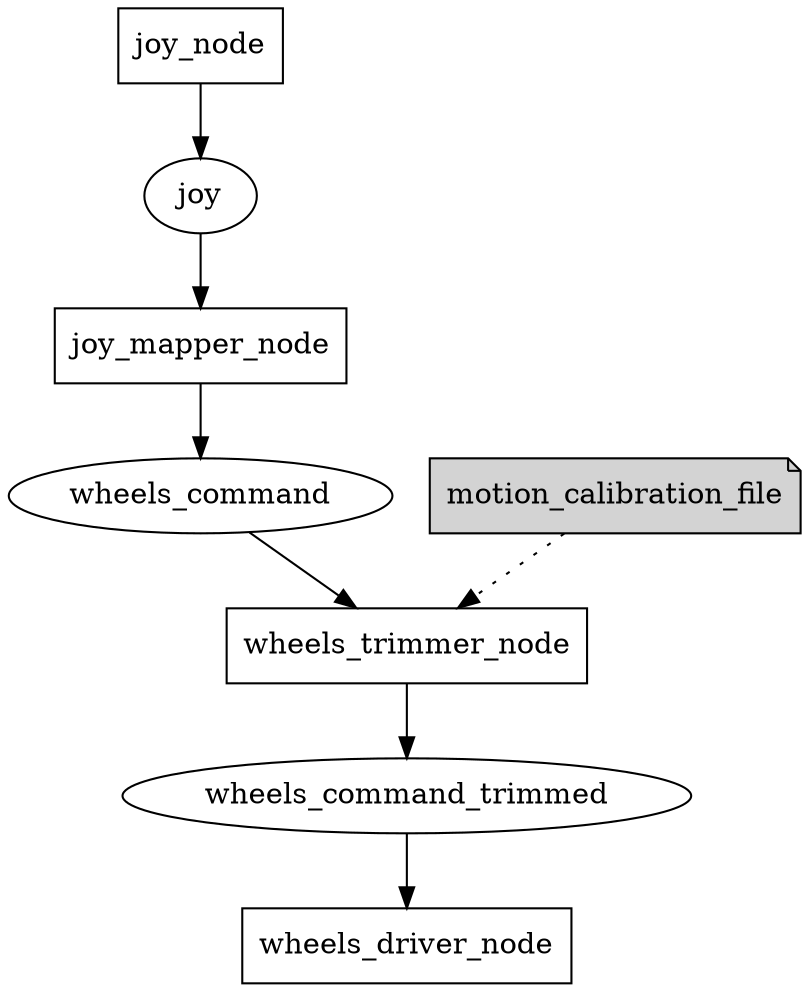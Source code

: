 digraph D {	
	node [shape=box,style=filled];
	subgraph nodes{
		node [fillcolor=white];
		joy_node;
		joy_mapper_node;
		wheels_trimmer_node;
		wheels_driver_node;
	}

	node [shape=note,sytle=filled];
	subgraph files{
		motion_calibration_file;
	}

	node [shape=ellipse,style=""];
	subgraph topic{
		joy;
		wheels_command;
		wheels_command_trimmed;
	}
	joy_node->joy;
	joy->joy_mapper_node;
	joy_mapper_node->wheels_command;
	wheels_command->wheels_trimmer_node;
	motion_calibration_file->wheels_trimmer_node[style="dotted"];
	wheels_trimmer_node->wheels_command_trimmed;
	wheels_command_trimmed->wheels_driver_node;
}
